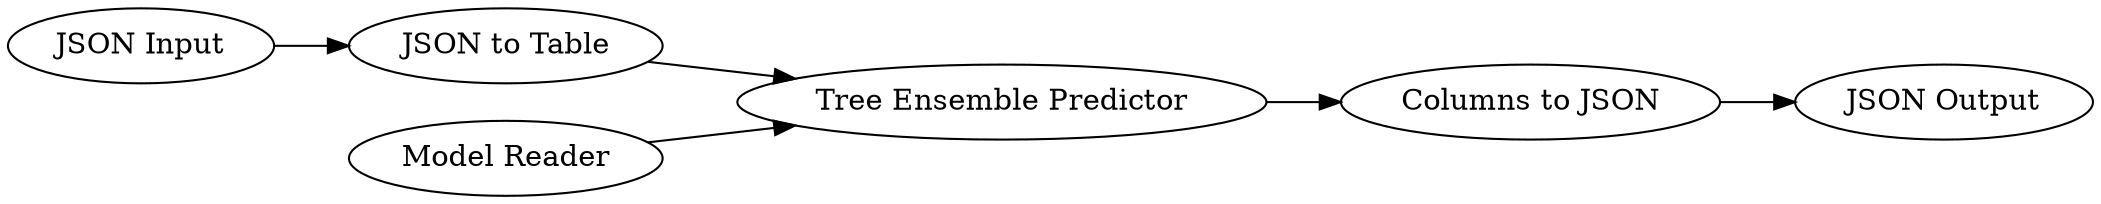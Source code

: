 digraph {
	1 [label="JSON Input"]
	2 [label="JSON Output"]
	3 [label="Model Reader"]
	7 [label="JSON to Table"]
	8 [label="Columns to JSON"]
	9 [label="Tree Ensemble Predictor"]
	1 -> 7
	3 -> 9
	7 -> 9
	8 -> 2
	9 -> 8
	rankdir=LR
}
